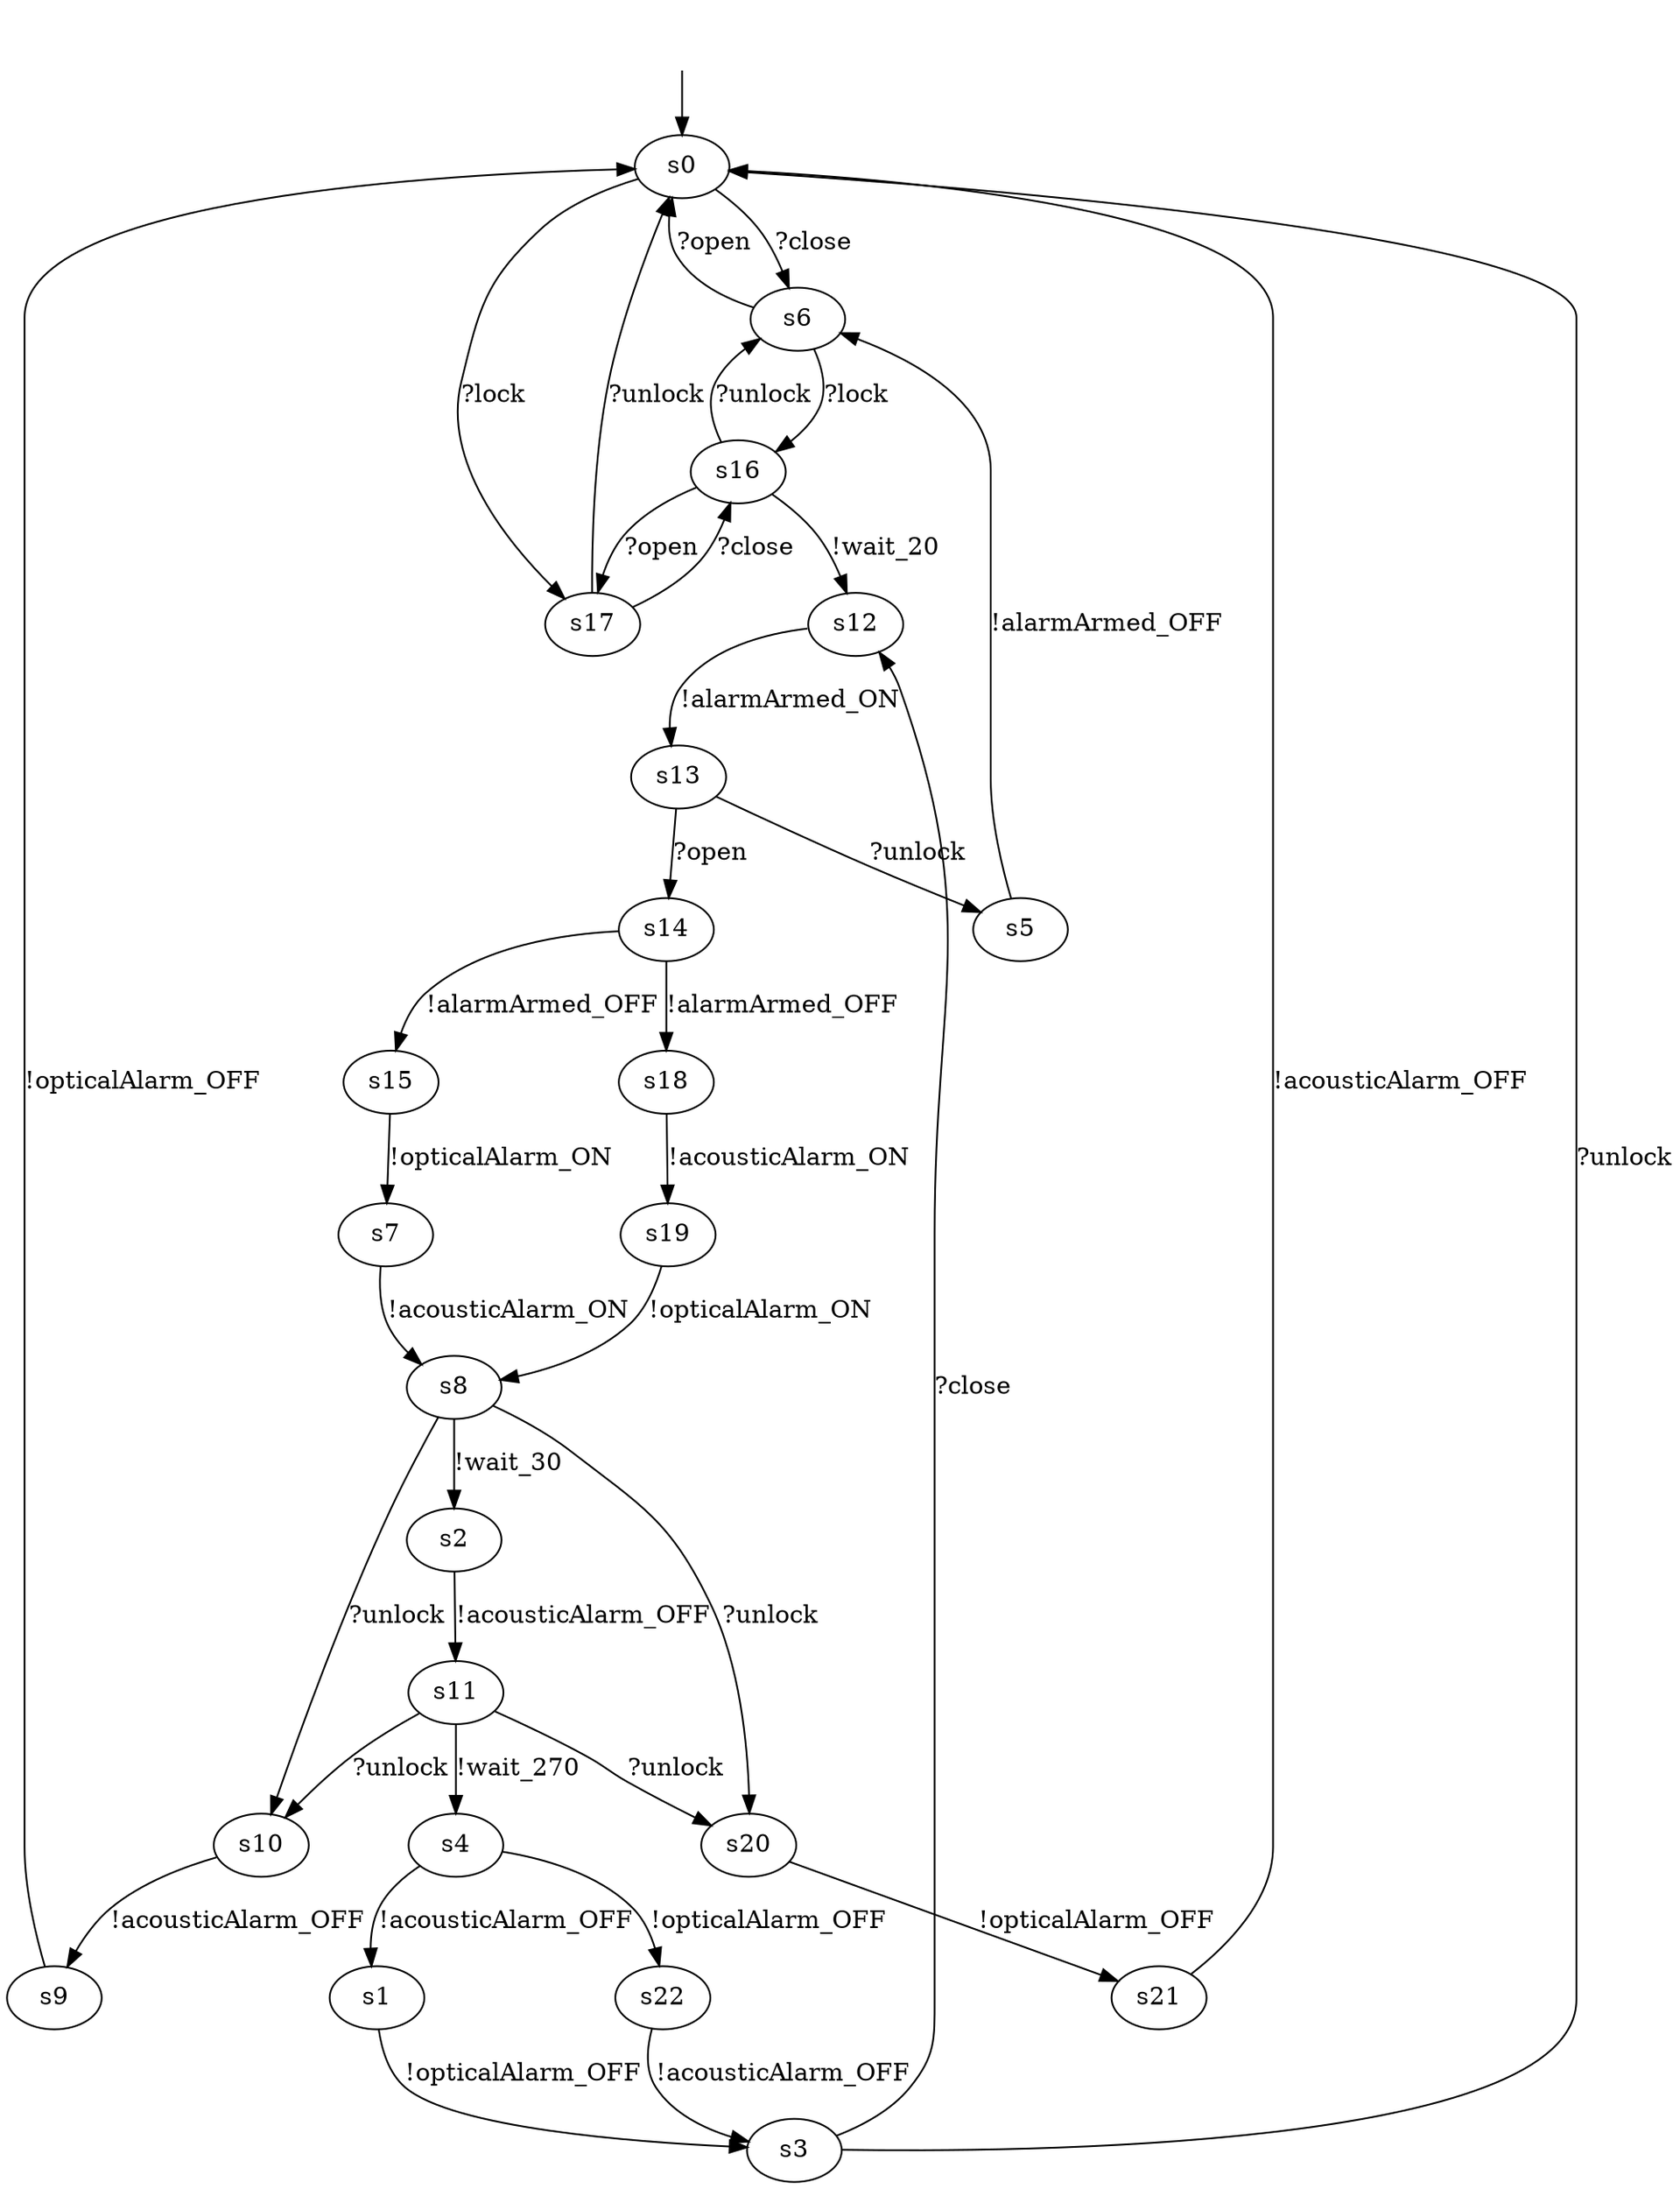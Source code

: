 digraph carAlarmSystem {
s0 [label=s0];
s1;
s2 [label=s2];
s3 [label=s3];
s4 [label=s4];
s5 [label=s5];
s6 [label=s6];
s7 [label=s7];
s8 [label=s8];
s9 [label=s9];
s9 [label=s9];
s10 [label=s10];
s11 [label=s11];
s12 [label=s12];
s13 [label=s13];
s14 [label=s14];
s15 [label=s15];
s16 [label=s16];
s17 [label=s17];
s18 [label=s18];
s19 [label=s19];
s20 [label=s20];
s21 [label=s21];
s22 [label=s22];



s0 -> s6  [label="?close"];
s0 -> s17  [label="?lock"];

s1 -> s3  [label="!opticalAlarm_OFF"];

s2 -> s11  [label="!acousticAlarm_OFF"];

s3 -> s0  [label="?unlock"];
s3 -> s12  [label="?close"];

s4 -> s1  [label="!acousticAlarm_OFF"];
s4 -> s22  [label="!opticalAlarm_OFF"];

s5 -> s6  [label="!alarmArmed_OFF"];

s6 -> s0  [label="?open"];
s6 -> s16  [label="?lock"];

s7 -> s8  [label="!acousticAlarm_ON"];

s8 -> s2  [label="!wait_30"];
s8 -> s10  [label="?unlock"];
s8 -> s20  [label="?unlock"];

s9 -> s0  [label="!opticalAlarm_OFF"];

s10 -> s9  [label="!acousticAlarm_OFF"];

s11 -> s4 [label="!wait_270"];
s11 -> s10  [label="?unlock"];
s11 -> s20  [label="?unlock"];

s12 -> s13  [label="!alarmArmed_ON"];

s13 -> s5  [label="?unlock"];
s13 -> s14  [label="?open"];

s14 -> s15  [label="!alarmArmed_OFF"];
s14 -> s18  [label="!alarmArmed_OFF"];

s15 -> s7  [label="!opticalAlarm_ON"];

s16 -> s6  [label="?unlock"];
s16 -> s12  [label="!wait_20"];
s16 -> s17  [label="?open"];

s17 -> s0  [label="?unlock"];
s17 -> s16  [label="?close"];

s18 -> s19  [label="!acousticAlarm_ON"];

s19 -> s8  [label="!opticalAlarm_ON"];

s20 -> s21  [label="!opticalAlarm_OFF"];

s21 -> s0  [label="!acousticAlarm_OFF"];

s22 -> s3  [label="!acousticAlarm_OFF"];



__start0 [label="", shape=none];
__start0 -> s0  [label=""];
}
